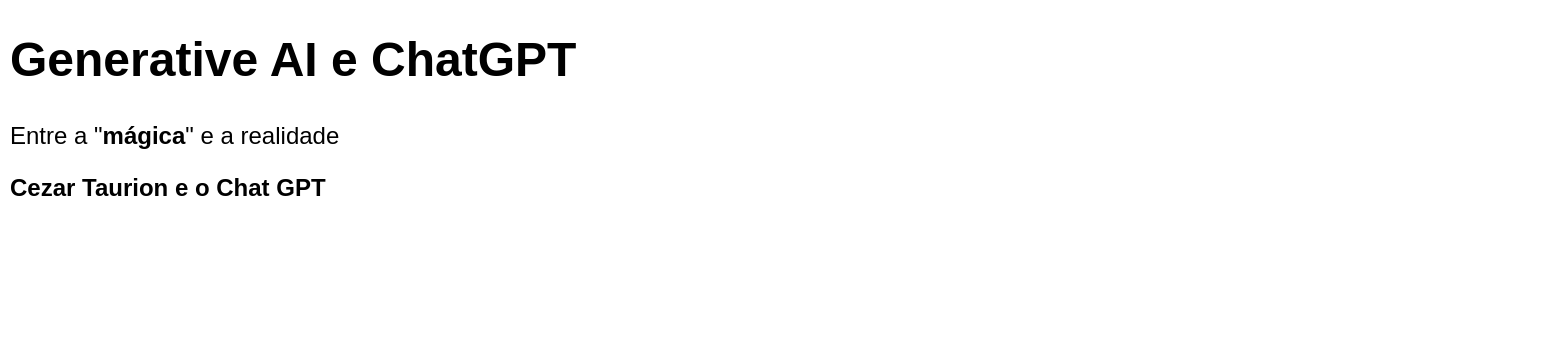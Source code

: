 <mxfile version="21.6.2" type="github">
  <diagram name="Página-1" id="z2RBaPFb8gWs7JQOrC-Q">
    <mxGraphModel dx="838" dy="649" grid="1" gridSize="10" guides="1" tooltips="1" connect="1" arrows="1" fold="1" page="1" pageScale="1" pageWidth="827" pageHeight="1169" math="0" shadow="0">
      <root>
        <mxCell id="0" />
        <mxCell id="1" parent="0" />
        <mxCell id="3eWS1h0i8T7XQ5B6YKja-1" value="&lt;h1&gt;Generative AI e ChatGPT&lt;/h1&gt;&lt;p&gt;Entre a &quot;&lt;b&gt;mágica&lt;/b&gt;&quot; e a realidade&lt;/p&gt;&lt;p style=&quot;text-align: justify;&quot;&gt;&lt;b&gt;Cezar Taurion e o Chat GPT&lt;/b&gt;&lt;/p&gt;" style="text;html=1;strokeColor=none;fillColor=none;spacing=5;spacingTop=-20;whiteSpace=wrap;overflow=hidden;rounded=0;" vertex="1" parent="1">
          <mxGeometry x="20" y="30" width="770" height="160" as="geometry" />
        </mxCell>
      </root>
    </mxGraphModel>
  </diagram>
</mxfile>
